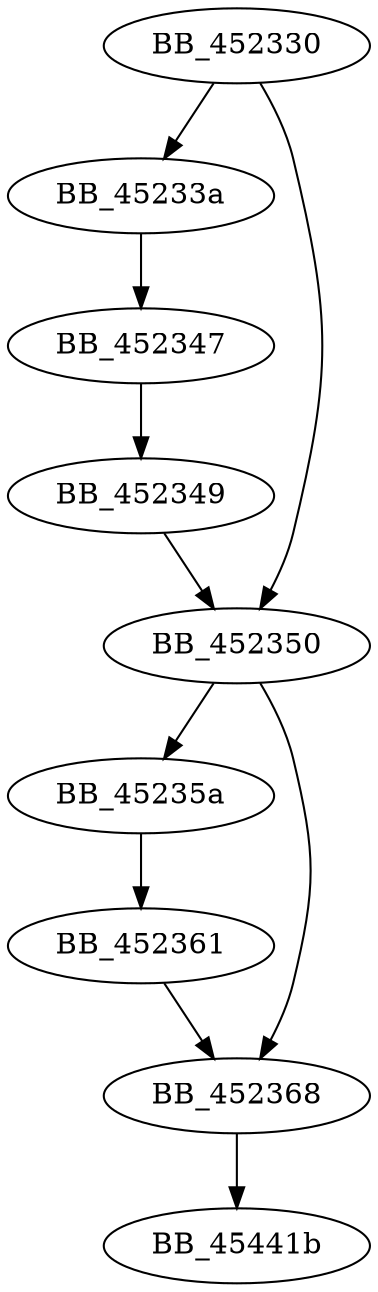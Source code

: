 DiGraph sub_452330{
BB_452330->BB_45233a
BB_452330->BB_452350
BB_45233a->BB_452347
BB_452347->BB_452349
BB_452349->BB_452350
BB_452350->BB_45235a
BB_452350->BB_452368
BB_45235a->BB_452361
BB_452361->BB_452368
BB_452368->BB_45441b
}
